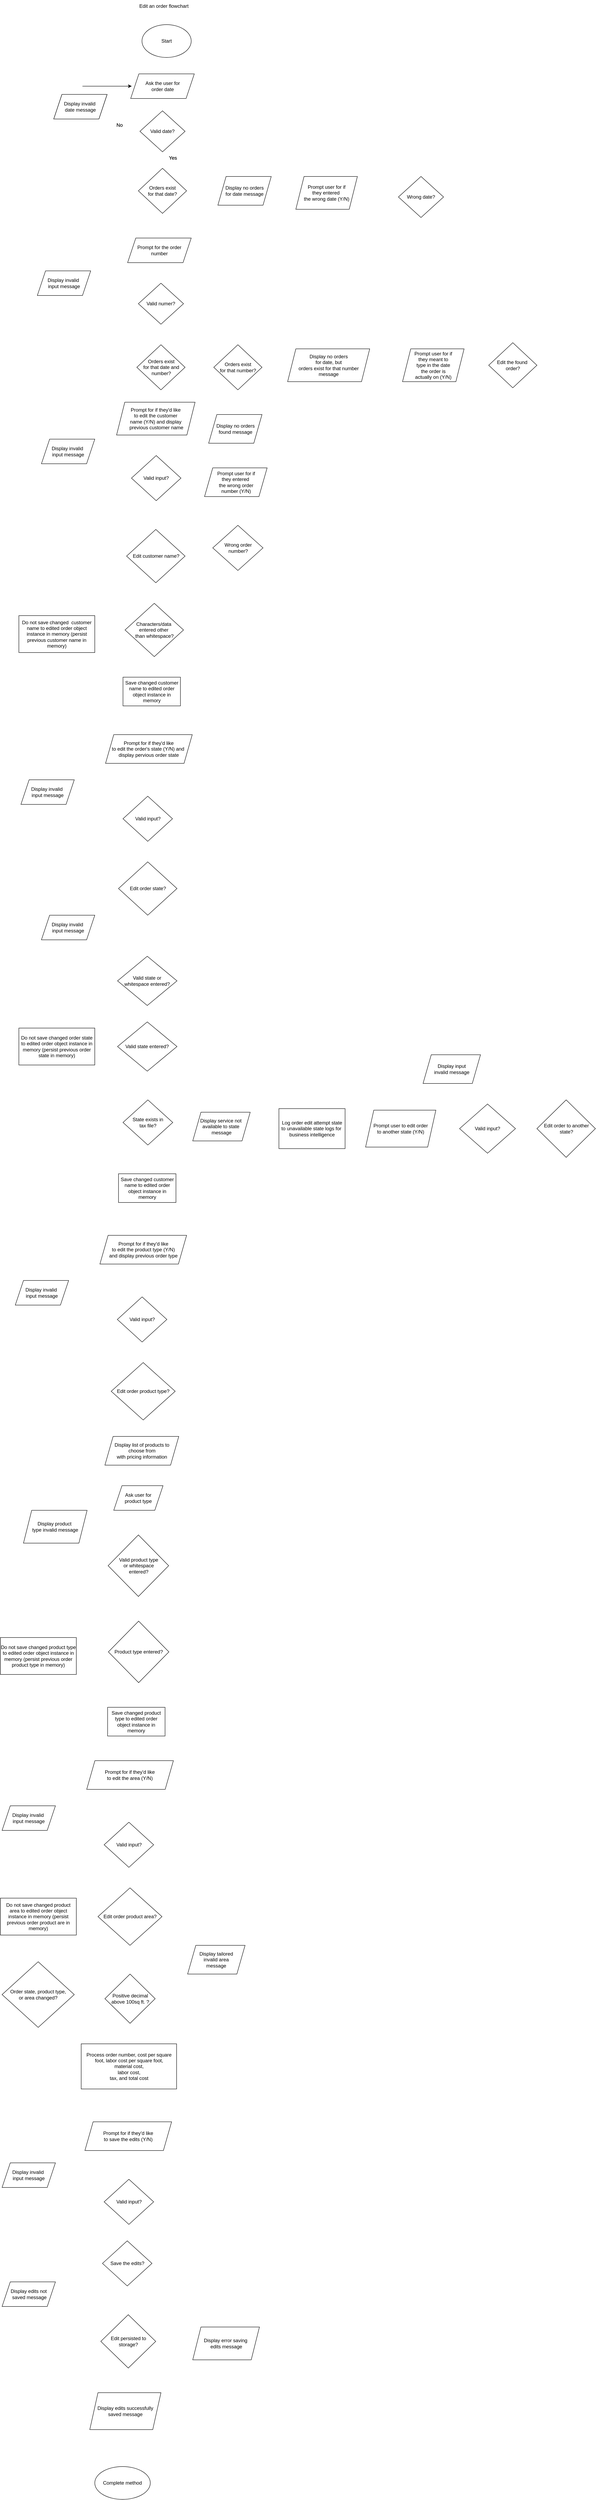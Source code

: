 <mxfile version="20.4.0" type="device"><diagram id="XY3Z_FSk_da82dgJYJ29" name="Page-1"><mxGraphModel dx="1955" dy="820" grid="1" gridSize="10" guides="1" tooltips="1" connect="1" arrows="1" fold="1" page="1" pageScale="1" pageWidth="850" pageHeight="1100" math="0" shadow="0"><root><mxCell id="0"/><mxCell id="1" parent="0"/><mxCell id="H8UbqSoGBRgiaVjpoBLS-1" value="Start" style="ellipse;whiteSpace=wrap;html=1;" parent="1" vertex="1"><mxGeometry x="365" y="160" width="120" height="80" as="geometry"/></mxCell><mxCell id="H8UbqSoGBRgiaVjpoBLS-4" value="Display tailored&lt;br&gt;invalid date &lt;br&gt;message" style="shape=parallelogram;perimeter=parallelogramPerimeter;whiteSpace=wrap;html=1;fixedSize=1;" parent="1" vertex="1"><mxGeometry x="150" y="330" width="130" height="60" as="geometry"/></mxCell><mxCell id="H8UbqSoGBRgiaVjpoBLS-24" value="Yes" style="text;html=1;resizable=0;autosize=1;align=center;verticalAlign=middle;points=[];fillColor=none;strokeColor=none;rounded=0;" parent="1" vertex="1"><mxGeometry x="420" y="470" width="40" height="30" as="geometry"/></mxCell><mxCell id="H8UbqSoGBRgiaVjpoBLS-28" value="No" style="text;html=1;resizable=0;autosize=1;align=center;verticalAlign=middle;points=[];fillColor=none;strokeColor=none;rounded=0;" parent="1" vertex="1"><mxGeometry x="290" y="390" width="40" height="30" as="geometry"/></mxCell><mxCell id="H8UbqSoGBRgiaVjpoBLS-29" value="Edit an order flowchart" style="text;html=1;resizable=0;autosize=1;align=center;verticalAlign=middle;points=[];fillColor=none;strokeColor=none;rounded=0;" parent="1" vertex="1"><mxGeometry x="347.5" y="100" width="140" height="30" as="geometry"/></mxCell><mxCell id="-TsAKLh7mopRzWAeP6O--1" value="Ask the user for &lt;br&gt;order date" style="shape=parallelogram;perimeter=parallelogramPerimeter;whiteSpace=wrap;html=1;fixedSize=1;" vertex="1" parent="1"><mxGeometry x="337.5" y="280" width="155" height="60" as="geometry"/></mxCell><mxCell id="-TsAKLh7mopRzWAeP6O--2" value="Valid date?" style="rhombus;whiteSpace=wrap;html=1;" vertex="1" parent="1"><mxGeometry x="360" y="370" width="110" height="100" as="geometry"/></mxCell><mxCell id="-TsAKLh7mopRzWAeP6O--3" value="Display tailored&lt;br&gt;invalid date &lt;br&gt;message" style="shape=parallelogram;perimeter=parallelogramPerimeter;whiteSpace=wrap;html=1;fixedSize=1;" vertex="1" parent="1"><mxGeometry x="150" y="330" width="130" height="60" as="geometry"/></mxCell><mxCell id="-TsAKLh7mopRzWAeP6O--12" value="Yes" style="text;html=1;resizable=0;autosize=1;align=center;verticalAlign=middle;points=[];fillColor=none;strokeColor=none;rounded=0;" vertex="1" parent="1"><mxGeometry x="420" y="470" width="40" height="30" as="geometry"/></mxCell><mxCell id="-TsAKLh7mopRzWAeP6O--123" value="Display invalid&amp;nbsp;&lt;br&gt;date message" style="shape=parallelogram;perimeter=parallelogramPerimeter;whiteSpace=wrap;html=1;fixedSize=1;" vertex="1" parent="1"><mxGeometry x="150" y="330" width="130" height="60" as="geometry"/></mxCell><mxCell id="-TsAKLh7mopRzWAeP6O--133" value="No" style="text;html=1;resizable=0;autosize=1;align=center;verticalAlign=middle;points=[];fillColor=none;strokeColor=none;rounded=0;" vertex="1" parent="1"><mxGeometry x="290" y="390" width="40" height="30" as="geometry"/></mxCell><mxCell id="-TsAKLh7mopRzWAeP6O--249" value="" style="endArrow=classic;html=1;rounded=0;" edge="1" parent="1"><mxGeometry width="50" height="50" relative="1" as="geometry"><mxPoint x="220" y="310" as="sourcePoint"/><mxPoint x="340" y="310" as="targetPoint"/></mxGeometry></mxCell><mxCell id="-TsAKLh7mopRzWAeP6O--359" value="Orders exist&lt;br&gt;for that date?" style="rhombus;whiteSpace=wrap;html=1;" vertex="1" parent="1"><mxGeometry x="356.25" y="510" width="117.5" height="110" as="geometry"/></mxCell><mxCell id="-TsAKLh7mopRzWAeP6O--360" value="Display no orders&lt;br&gt;for date message" style="shape=parallelogram;perimeter=parallelogramPerimeter;whiteSpace=wrap;html=1;fixedSize=1;" vertex="1" parent="1"><mxGeometry x="550" y="530" width="130" height="70" as="geometry"/></mxCell><mxCell id="-TsAKLh7mopRzWAeP6O--361" value="Prompt user for if &lt;br&gt;they entered&amp;nbsp;&lt;br&gt;the wrong date (Y/N)" style="shape=parallelogram;perimeter=parallelogramPerimeter;whiteSpace=wrap;html=1;fixedSize=1;" vertex="1" parent="1"><mxGeometry x="740" y="530" width="150" height="80" as="geometry"/></mxCell><mxCell id="-TsAKLh7mopRzWAeP6O--362" value="Wrong date?" style="rhombus;whiteSpace=wrap;html=1;" vertex="1" parent="1"><mxGeometry x="990" y="530" width="110" height="100" as="geometry"/></mxCell><mxCell id="-TsAKLh7mopRzWAeP6O--364" value="Prompt for the order &lt;br&gt;number" style="shape=parallelogram;perimeter=parallelogramPerimeter;whiteSpace=wrap;html=1;fixedSize=1;" vertex="1" parent="1"><mxGeometry x="330" y="680" width="155" height="60" as="geometry"/></mxCell><mxCell id="-TsAKLh7mopRzWAeP6O--365" value="Valid numer?" style="rhombus;whiteSpace=wrap;html=1;" vertex="1" parent="1"><mxGeometry x="356.25" y="790" width="110" height="100" as="geometry"/></mxCell><mxCell id="-TsAKLh7mopRzWAeP6O--366" value="Display invalid&amp;nbsp;&lt;br&gt;input message" style="shape=parallelogram;perimeter=parallelogramPerimeter;whiteSpace=wrap;html=1;fixedSize=1;" vertex="1" parent="1"><mxGeometry x="110" y="760" width="130" height="60" as="geometry"/></mxCell><mxCell id="-TsAKLh7mopRzWAeP6O--367" value="Orders exist&lt;br&gt;for that date and &lt;br&gt;number?" style="rhombus;whiteSpace=wrap;html=1;" vertex="1" parent="1"><mxGeometry x="352.5" y="940" width="117.5" height="110" as="geometry"/></mxCell><mxCell id="-TsAKLh7mopRzWAeP6O--368" value="Orders exist&lt;br&gt;for that number?" style="rhombus;whiteSpace=wrap;html=1;" vertex="1" parent="1"><mxGeometry x="540" y="940" width="117.5" height="110" as="geometry"/></mxCell><mxCell id="-TsAKLh7mopRzWAeP6O--369" value="Prompt user for if &lt;br&gt;they meant to &lt;br&gt;type in the date&lt;br&gt;the order is &lt;br&gt;actually on (Y/N)" style="shape=parallelogram;perimeter=parallelogramPerimeter;whiteSpace=wrap;html=1;fixedSize=1;" vertex="1" parent="1"><mxGeometry x="1000" y="950" width="150" height="80" as="geometry"/></mxCell><mxCell id="-TsAKLh7mopRzWAeP6O--370" value="Display no orders&lt;br&gt;for date, but &lt;br&gt;orders exist for that number message" style="shape=parallelogram;perimeter=parallelogramPerimeter;whiteSpace=wrap;html=1;fixedSize=1;" vertex="1" parent="1"><mxGeometry x="720" y="950" width="200" height="80" as="geometry"/></mxCell><mxCell id="-TsAKLh7mopRzWAeP6O--371" value="Display no orders&lt;br&gt;found message" style="shape=parallelogram;perimeter=parallelogramPerimeter;whiteSpace=wrap;html=1;fixedSize=1;" vertex="1" parent="1"><mxGeometry x="527.5" y="1110" width="130" height="70" as="geometry"/></mxCell><mxCell id="-TsAKLh7mopRzWAeP6O--372" value="Edit the found&amp;nbsp;&lt;br&gt;order?" style="rhombus;whiteSpace=wrap;html=1;" vertex="1" parent="1"><mxGeometry x="1210" y="935" width="117.5" height="110" as="geometry"/></mxCell><mxCell id="-TsAKLh7mopRzWAeP6O--373" value="Prompt user for if &lt;br&gt;they entered&amp;nbsp;&lt;br&gt;the wrong order &lt;br&gt;number (Y/N)" style="shape=parallelogram;perimeter=parallelogramPerimeter;whiteSpace=wrap;html=1;fixedSize=1;" vertex="1" parent="1"><mxGeometry x="517.5" y="1240" width="152.5" height="70" as="geometry"/></mxCell><mxCell id="-TsAKLh7mopRzWAeP6O--374" value="Wrong order&lt;br&gt;number?" style="rhombus;whiteSpace=wrap;html=1;" vertex="1" parent="1"><mxGeometry x="537.5" y="1380" width="122.5" height="110" as="geometry"/></mxCell><mxCell id="-TsAKLh7mopRzWAeP6O--375" value="Prompt for if they'd like&lt;br&gt;to edit the customer &lt;br&gt;name (Y/N) and display&lt;br&gt;&amp;nbsp;previous customer name" style="shape=parallelogram;perimeter=parallelogramPerimeter;whiteSpace=wrap;html=1;fixedSize=1;" vertex="1" parent="1"><mxGeometry x="303.13" y="1080" width="191.25" height="80" as="geometry"/></mxCell><mxCell id="-TsAKLh7mopRzWAeP6O--376" value="Valid input?" style="rhombus;whiteSpace=wrap;html=1;" vertex="1" parent="1"><mxGeometry x="339.38" y="1210" width="120.62" height="110" as="geometry"/></mxCell><mxCell id="-TsAKLh7mopRzWAeP6O--377" value="Display invalid&amp;nbsp;&lt;br&gt;input message" style="shape=parallelogram;perimeter=parallelogramPerimeter;whiteSpace=wrap;html=1;fixedSize=1;" vertex="1" parent="1"><mxGeometry x="120" y="1170" width="130" height="60" as="geometry"/></mxCell><mxCell id="-TsAKLh7mopRzWAeP6O--378" value="Edit customer name?" style="rhombus;whiteSpace=wrap;html=1;" vertex="1" parent="1"><mxGeometry x="327.5" y="1390" width="142.5" height="130" as="geometry"/></mxCell><mxCell id="-TsAKLh7mopRzWAeP6O--379" value="Characters/data&amp;nbsp;&lt;br&gt;entered other&amp;nbsp;&lt;br&gt;than whitespace?" style="rhombus;whiteSpace=wrap;html=1;" vertex="1" parent="1"><mxGeometry x="323.75" y="1570" width="142.5" height="130" as="geometry"/></mxCell><mxCell id="-TsAKLh7mopRzWAeP6O--380" value="Save changed customer name to edited order object instance in memory" style="rounded=0;whiteSpace=wrap;html=1;" vertex="1" parent="1"><mxGeometry x="318.75" y="1750" width="140" height="70" as="geometry"/></mxCell><mxCell id="-TsAKLh7mopRzWAeP6O--381" value="Do not save changed&amp;nbsp; customer name to edited order object instance in memory (persist previous customer name in memory)" style="rounded=0;whiteSpace=wrap;html=1;" vertex="1" parent="1"><mxGeometry x="65" y="1600" width="185" height="90" as="geometry"/></mxCell><mxCell id="-TsAKLh7mopRzWAeP6O--382" value="Prompt for if they'd like&lt;br&gt;to edit the order's state&amp;nbsp;(Y/N) and&amp;nbsp;&lt;br&gt;display pervious order state" style="shape=parallelogram;perimeter=parallelogramPerimeter;whiteSpace=wrap;html=1;fixedSize=1;" vertex="1" parent="1"><mxGeometry x="276.25" y="1890" width="211.25" height="70" as="geometry"/></mxCell><mxCell id="-TsAKLh7mopRzWAeP6O--383" value="Valid input?" style="rhombus;whiteSpace=wrap;html=1;" vertex="1" parent="1"><mxGeometry x="318.75" y="2040" width="120.62" height="110" as="geometry"/></mxCell><mxCell id="-TsAKLh7mopRzWAeP6O--384" value="Display invalid&amp;nbsp;&lt;br&gt;input message" style="shape=parallelogram;perimeter=parallelogramPerimeter;whiteSpace=wrap;html=1;fixedSize=1;" vertex="1" parent="1"><mxGeometry x="70" y="2000" width="130" height="60" as="geometry"/></mxCell><mxCell id="-TsAKLh7mopRzWAeP6O--385" value="Edit order state?" style="rhombus;whiteSpace=wrap;html=1;" vertex="1" parent="1"><mxGeometry x="307.81" y="2200" width="142.5" height="130" as="geometry"/></mxCell><mxCell id="-TsAKLh7mopRzWAeP6O--386" value="Valid state or &lt;br&gt;whitespace entered?" style="rhombus;whiteSpace=wrap;html=1;" vertex="1" parent="1"><mxGeometry x="305.47" y="2430" width="144.84" height="120" as="geometry"/></mxCell><mxCell id="-TsAKLh7mopRzWAeP6O--389" value="Edit order to another state?" style="rhombus;whiteSpace=wrap;html=1;" vertex="1" parent="1"><mxGeometry x="1327.5" y="2780" width="142.5" height="140" as="geometry"/></mxCell><mxCell id="-TsAKLh7mopRzWAeP6O--390" value="Prompt user to edit order &lt;br&gt;to another state (Y/N)" style="shape=parallelogram;perimeter=parallelogramPerimeter;whiteSpace=wrap;html=1;fixedSize=1;" vertex="1" parent="1"><mxGeometry x="910" y="2805" width="171.25" height="90" as="geometry"/></mxCell><mxCell id="-TsAKLh7mopRzWAeP6O--392" value="Valid input?" style="rhombus;whiteSpace=wrap;html=1;" vertex="1" parent="1"><mxGeometry x="1139" y="2790" width="136.25" height="120" as="geometry"/></mxCell><mxCell id="-TsAKLh7mopRzWAeP6O--393" value="Display input invalid&amp;nbsp;message" style="shape=parallelogram;perimeter=parallelogramPerimeter;whiteSpace=wrap;html=1;fixedSize=1;" vertex="1" parent="1"><mxGeometry x="1050" y="2670" width="140" height="70" as="geometry"/></mxCell><mxCell id="-TsAKLh7mopRzWAeP6O--394" value="Display invalid&amp;nbsp;&lt;br&gt;input message" style="shape=parallelogram;perimeter=parallelogramPerimeter;whiteSpace=wrap;html=1;fixedSize=1;" vertex="1" parent="1"><mxGeometry x="120" y="2330" width="130" height="60" as="geometry"/></mxCell><mxCell id="-TsAKLh7mopRzWAeP6O--400" value="Do not save changed&amp;nbsp;order state to edited order object instance in memory (persist previous order state in memory)" style="rounded=0;whiteSpace=wrap;html=1;" vertex="1" parent="1"><mxGeometry x="65" y="2605" width="185" height="90" as="geometry"/></mxCell><mxCell id="-TsAKLh7mopRzWAeP6O--401" value="Save changed customer name to edited order object instance in memory" style="rounded=0;whiteSpace=wrap;html=1;" vertex="1" parent="1"><mxGeometry x="307.81" y="2960" width="140" height="70" as="geometry"/></mxCell><mxCell id="-TsAKLh7mopRzWAeP6O--404" value="Valid state entered?" style="rhombus;whiteSpace=wrap;html=1;" vertex="1" parent="1"><mxGeometry x="305.47" y="2590" width="144.84" height="120" as="geometry"/></mxCell><mxCell id="-TsAKLh7mopRzWAeP6O--405" value="State exists in &lt;br&gt;tax file?" style="rhombus;whiteSpace=wrap;html=1;" vertex="1" parent="1"><mxGeometry x="318.75" y="2780" width="121.25" height="110" as="geometry"/></mxCell><mxCell id="-TsAKLh7mopRzWAeP6O--406" value="Display service not&amp;nbsp;&lt;br&gt;available to state&amp;nbsp;&lt;br&gt;message" style="shape=parallelogram;perimeter=parallelogramPerimeter;whiteSpace=wrap;html=1;fixedSize=1;" vertex="1" parent="1"><mxGeometry x="488.75" y="2810" width="140" height="70" as="geometry"/></mxCell><mxCell id="-TsAKLh7mopRzWAeP6O--407" value="Log order edit attempt state to unavailable state logs for&amp;nbsp;&lt;br&gt;business intelligence" style="rounded=0;whiteSpace=wrap;html=1;" vertex="1" parent="1"><mxGeometry x="698.75" y="2801.25" width="161.25" height="97.5" as="geometry"/></mxCell><mxCell id="-TsAKLh7mopRzWAeP6O--408" value="Prompt for if they'd like&lt;br&gt;to edit the product type (Y/N)&lt;br&gt;and display previous order type" style="shape=parallelogram;perimeter=parallelogramPerimeter;whiteSpace=wrap;html=1;fixedSize=1;" vertex="1" parent="1"><mxGeometry x="262.5" y="3110" width="211.25" height="70" as="geometry"/></mxCell><mxCell id="-TsAKLh7mopRzWAeP6O--409" value="Valid input?" style="rhombus;whiteSpace=wrap;html=1;" vertex="1" parent="1"><mxGeometry x="305" y="3260" width="120.62" height="110" as="geometry"/></mxCell><mxCell id="-TsAKLh7mopRzWAeP6O--410" value="Display invalid&amp;nbsp;&lt;br&gt;input message" style="shape=parallelogram;perimeter=parallelogramPerimeter;whiteSpace=wrap;html=1;fixedSize=1;" vertex="1" parent="1"><mxGeometry x="56.25" y="3220" width="130" height="60" as="geometry"/></mxCell><mxCell id="-TsAKLh7mopRzWAeP6O--411" value="Edit order product type?" style="rhombus;whiteSpace=wrap;html=1;" vertex="1" parent="1"><mxGeometry x="290" y="3420" width="155.94" height="140" as="geometry"/></mxCell><mxCell id="-TsAKLh7mopRzWAeP6O--422" value="Valid input?" style="rhombus;whiteSpace=wrap;html=1;" vertex="1" parent="1"><mxGeometry x="272.81" y="4540" width="120.62" height="110" as="geometry"/></mxCell><mxCell id="-TsAKLh7mopRzWAeP6O--423" value="Display invalid&amp;nbsp;&lt;br&gt;input message" style="shape=parallelogram;perimeter=parallelogramPerimeter;whiteSpace=wrap;html=1;fixedSize=1;" vertex="1" parent="1"><mxGeometry x="24.06" y="4500" width="130" height="60" as="geometry"/></mxCell><mxCell id="-TsAKLh7mopRzWAeP6O--424" value="Edit order product area?" style="rhombus;whiteSpace=wrap;html=1;" vertex="1" parent="1"><mxGeometry x="257.81" y="4700" width="155.94" height="140" as="geometry"/></mxCell><mxCell id="-TsAKLh7mopRzWAeP6O--425" value="Display tailored &lt;br&gt;invalid&amp;nbsp;area &lt;br&gt;message" style="shape=parallelogram;perimeter=parallelogramPerimeter;whiteSpace=wrap;html=1;fixedSize=1;" vertex="1" parent="1"><mxGeometry x="476.25" y="4840" width="140" height="70" as="geometry"/></mxCell><mxCell id="-TsAKLh7mopRzWAeP6O--426" value="Positive decimal&lt;br&gt;above 100sq ft. ?" style="rhombus;whiteSpace=wrap;html=1;" vertex="1" parent="1"><mxGeometry x="274.68" y="4910" width="122.5" height="120" as="geometry"/></mxCell><mxCell id="-TsAKLh7mopRzWAeP6O--427" value="Do not save changed product area to edited order object instance in memory (persist previous order product are in memory)" style="rounded=0;whiteSpace=wrap;html=1;" vertex="1" parent="1"><mxGeometry x="20" y="4725" width="185" height="90" as="geometry"/></mxCell><mxCell id="-TsAKLh7mopRzWAeP6O--431" value="Process order number, cost per square foot, labor cost per square foot,&lt;br&gt;material cost,&lt;br&gt;labor cost,&lt;br&gt;tax, and total cost" style="rounded=0;whiteSpace=wrap;html=1;" vertex="1" parent="1"><mxGeometry x="216.87" y="5080" width="232.5" height="110" as="geometry"/></mxCell><mxCell id="-TsAKLh7mopRzWAeP6O--432" value="Order state, product type,&lt;br&gt;or area changed?" style="rhombus;whiteSpace=wrap;html=1;" vertex="1" parent="1"><mxGeometry x="24.06" y="4880" width="175.94" height="160" as="geometry"/></mxCell><mxCell id="-TsAKLh7mopRzWAeP6O--433" value="Prompt for if they'd like&lt;br&gt;to save the edits (Y/N)" style="shape=parallelogram;perimeter=parallelogramPerimeter;whiteSpace=wrap;html=1;fixedSize=1;" vertex="1" parent="1"><mxGeometry x="225.94" y="5270" width="211.25" height="70" as="geometry"/></mxCell><mxCell id="-TsAKLh7mopRzWAeP6O--434" value="Valid input?" style="rhombus;whiteSpace=wrap;html=1;" vertex="1" parent="1"><mxGeometry x="272.81" y="5410" width="120.62" height="110" as="geometry"/></mxCell><mxCell id="-TsAKLh7mopRzWAeP6O--435" value="Display invalid&amp;nbsp;&lt;br&gt;input message" style="shape=parallelogram;perimeter=parallelogramPerimeter;whiteSpace=wrap;html=1;fixedSize=1;" vertex="1" parent="1"><mxGeometry x="24.06" y="5370" width="130" height="60" as="geometry"/></mxCell><mxCell id="-TsAKLh7mopRzWAeP6O--436" value="Save the edits?" style="rhombus;whiteSpace=wrap;html=1;" vertex="1" parent="1"><mxGeometry x="268.75" y="5560" width="120.62" height="110" as="geometry"/></mxCell><mxCell id="-TsAKLh7mopRzWAeP6O--438" value="Display edits not&lt;br&gt;&amp;nbsp;saved message" style="shape=parallelogram;perimeter=parallelogramPerimeter;whiteSpace=wrap;html=1;fixedSize=1;" vertex="1" parent="1"><mxGeometry x="24.06" y="5660" width="130" height="60" as="geometry"/></mxCell><mxCell id="-TsAKLh7mopRzWAeP6O--439" value="Edit persisted to storage?" style="rhombus;whiteSpace=wrap;html=1;" vertex="1" parent="1"><mxGeometry x="264.69" y="5740" width="133.75" height="130" as="geometry"/></mxCell><mxCell id="-TsAKLh7mopRzWAeP6O--440" value="Display error saving&amp;nbsp;&lt;br&gt;edits message" style="shape=parallelogram;perimeter=parallelogramPerimeter;whiteSpace=wrap;html=1;fixedSize=1;" vertex="1" parent="1"><mxGeometry x="488.75" y="5770" width="162.5" height="80" as="geometry"/></mxCell><mxCell id="-TsAKLh7mopRzWAeP6O--441" value="Display edits successfully saved message" style="shape=parallelogram;perimeter=parallelogramPerimeter;whiteSpace=wrap;html=1;fixedSize=1;" vertex="1" parent="1"><mxGeometry x="237.81" y="5930" width="173.44" height="90" as="geometry"/></mxCell><mxCell id="-TsAKLh7mopRzWAeP6O--442" value="Display list of products to &lt;br&gt;choose from&lt;br&gt;with pricing information" style="shape=parallelogram;perimeter=parallelogramPerimeter;whiteSpace=wrap;html=1;fixedSize=1;" vertex="1" parent="1"><mxGeometry x="274.68" y="3600" width="180" height="70" as="geometry"/></mxCell><mxCell id="-TsAKLh7mopRzWAeP6O--443" value="Ask user for &lt;br&gt;product type" style="shape=parallelogram;perimeter=parallelogramPerimeter;whiteSpace=wrap;html=1;fixedSize=1;" vertex="1" parent="1"><mxGeometry x="296.25" y="3720" width="120" height="60" as="geometry"/></mxCell><mxCell id="-TsAKLh7mopRzWAeP6O--444" value="Display product&amp;nbsp;&lt;br&gt;type invalid message" style="shape=parallelogram;perimeter=parallelogramPerimeter;whiteSpace=wrap;html=1;fixedSize=1;" vertex="1" parent="1"><mxGeometry x="76.25" y="3780" width="155" height="80" as="geometry"/></mxCell><mxCell id="-TsAKLh7mopRzWAeP6O--445" value="Valid product type &lt;br&gt;or whitespace &lt;br&gt;entered?" style="rhombus;whiteSpace=wrap;html=1;" vertex="1" parent="1"><mxGeometry x="282.5" y="3840" width="147.5" height="150" as="geometry"/></mxCell><mxCell id="-TsAKLh7mopRzWAeP6O--446" value="Product type entered?" style="rhombus;whiteSpace=wrap;html=1;" vertex="1" parent="1"><mxGeometry x="283.12" y="4050" width="147.5" height="150" as="geometry"/></mxCell><mxCell id="-TsAKLh7mopRzWAeP6O--447" value="Do not save changed product type to edited order object instance in memory (persist previous order product type in memory)" style="rounded=0;whiteSpace=wrap;html=1;" vertex="1" parent="1"><mxGeometry x="20" y="4090" width="185" height="90" as="geometry"/></mxCell><mxCell id="-TsAKLh7mopRzWAeP6O--448" value="Save changed product type to edited order object instance in memory" style="rounded=0;whiteSpace=wrap;html=1;" vertex="1" parent="1"><mxGeometry x="281.25" y="4260" width="140" height="70" as="geometry"/></mxCell><mxCell id="-TsAKLh7mopRzWAeP6O--449" value="Prompt for if they'd like&lt;br&gt;to edit the area (Y/N)" style="shape=parallelogram;perimeter=parallelogramPerimeter;whiteSpace=wrap;html=1;fixedSize=1;" vertex="1" parent="1"><mxGeometry x="230.31" y="4390" width="211.25" height="70" as="geometry"/></mxCell><mxCell id="-TsAKLh7mopRzWAeP6O--450" value="Complete method" style="ellipse;whiteSpace=wrap;html=1;" vertex="1" parent="1"><mxGeometry x="250" y="6110" width="135.31" height="80" as="geometry"/></mxCell></root></mxGraphModel></diagram></mxfile>